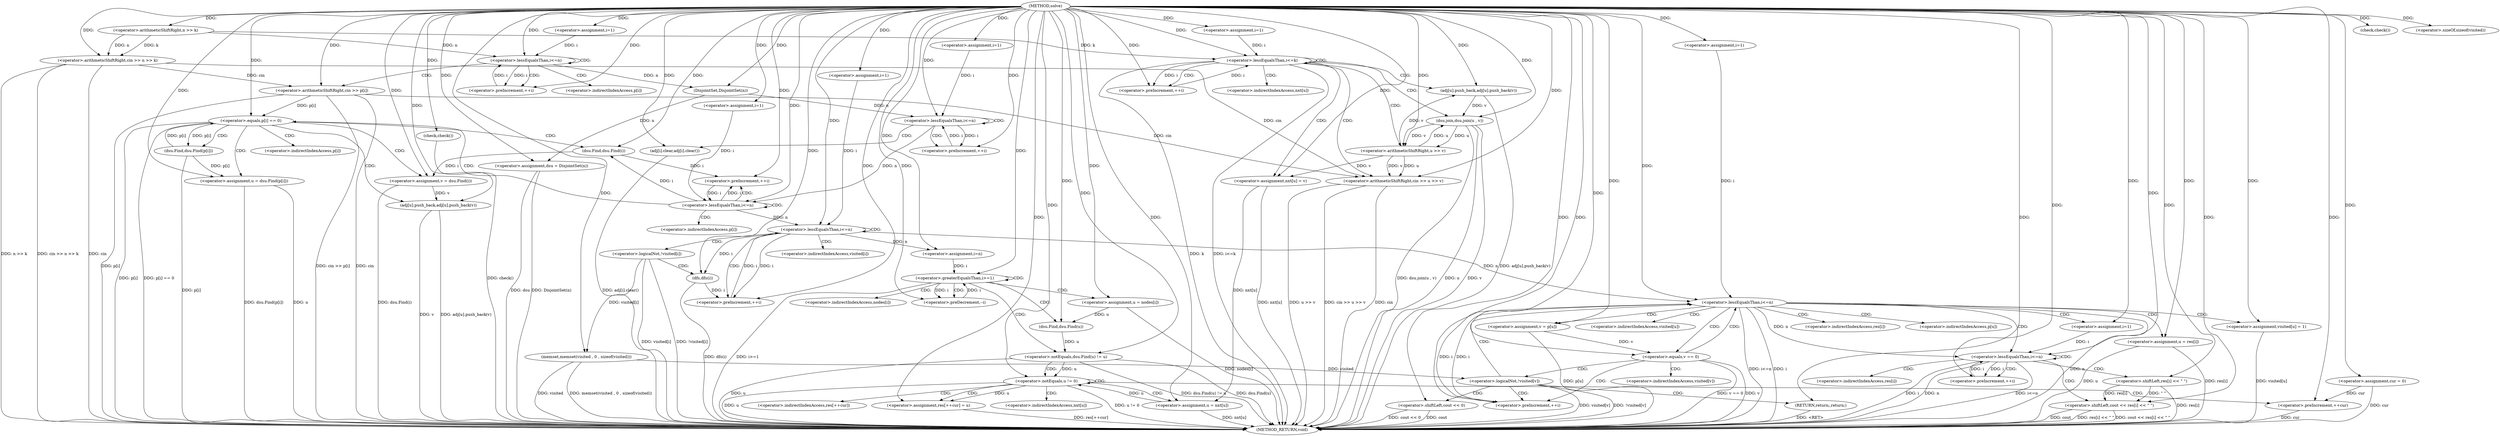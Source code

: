 digraph "solve" {  
"1000370" [label = "(METHOD,solve)" ]
"1000595" [label = "(METHOD_RETURN,void)" ]
"1000372" [label = "(<operator>.arithmeticShiftRight,cin >> n >> k)" ]
"1000392" [label = "(<operator>.assignment,dsu = DisjointSet(n))" ]
"1000424" [label = "(check,check())" ]
"1000468" [label = "(check,check())" ]
"1000488" [label = "(<operator>.assignment,cur = 0)" ]
"1000530" [label = "(memset,memset(visited , 0 , sizeof(visited)))" ]
"1000379" [label = "(<operator>.assignment,i=1)" ]
"1000382" [label = "(<operator>.lessEqualsThan,i<=n)" ]
"1000385" [label = "(<operator>.preIncrement,++i)" ]
"1000387" [label = "(<operator>.arithmeticShiftRight,cin >> p[i])" ]
"1000398" [label = "(<operator>.assignment,i=1)" ]
"1000401" [label = "(<operator>.lessEqualsThan,i<=k)" ]
"1000404" [label = "(<operator>.preIncrement,++i)" ]
"1000427" [label = "(<operator>.assignment,i=1)" ]
"1000430" [label = "(<operator>.lessEqualsThan,i<=n)" ]
"1000433" [label = "(<operator>.preIncrement,++i)" ]
"1000435" [label = "(adj[i].clear,adj[i].clear())" ]
"1000438" [label = "(<operator>.assignment,i=1)" ]
"1000441" [label = "(<operator>.lessEqualsThan,i<=n)" ]
"1000444" [label = "(<operator>.preIncrement,++i)" ]
"1000471" [label = "(<operator>.assignment,i=1)" ]
"1000474" [label = "(<operator>.lessEqualsThan,i<=n)" ]
"1000477" [label = "(<operator>.preIncrement,++i)" ]
"1000493" [label = "(<operator>.assignment,i=n)" ]
"1000496" [label = "(<operator>.greaterEqualsThan,i>=1)" ]
"1000499" [label = "(<operator>.preDecrement,--i)" ]
"1000537" [label = "(<operator>.assignment,i=1)" ]
"1000540" [label = "(<operator>.lessEqualsThan,i<=n)" ]
"1000543" [label = "(<operator>.preIncrement,++i)" ]
"1000580" [label = "(<operator>.assignment,i=1)" ]
"1000583" [label = "(<operator>.lessEqualsThan,i<=n)" ]
"1000586" [label = "(<operator>.preIncrement,++i)" ]
"1000588" [label = "(<operator>.shiftLeft,cout << res[i] << \" \")" ]
"1000374" [label = "(<operator>.arithmeticShiftRight,n >> k)" ]
"1000394" [label = "(DisjointSet,DisjointSet(n))" ]
"1000409" [label = "(<operator>.arithmeticShiftRight,cin >> u >> v)" ]
"1000414" [label = "(<operator>.assignment,nxt[u] = v)" ]
"1000419" [label = "(adj[u].push_back,adj[u].push_back(v))" ]
"1000421" [label = "(dsu.join,dsu.join(u , v))" ]
"1000455" [label = "(<operator>.assignment,u = dsu.Find(p[i]))" ]
"1000462" [label = "(<operator>.assignment,v = dsu.Find(i))" ]
"1000466" [label = "(adj[u].push_back,adj[u].push_back(v))" ]
"1000503" [label = "(<operator>.assignment,u = nodes[i])" ]
"1000533" [label = "(<operator>.sizeOf,sizeof(visited))" ]
"1000547" [label = "(<operator>.assignment,u = res[i])" ]
"1000553" [label = "(<operator>.assignment,v = p[u])" ]
"1000558" [label = "(<operator>.assignment,visited[u] = 1)" ]
"1000448" [label = "(<operator>.equals,p[i] == 0)" ]
"1000481" [label = "(<operator>.logicalNot,!visited[i])" ]
"1000485" [label = "(dfs,dfs(i))" ]
"1000509" [label = "(<operator>.notEquals,dsu.Find(u) != u)" ]
"1000515" [label = "(<operator>.notEquals,u != 0)" ]
"1000564" [label = "(<operator>.equals,v == 0)" ]
"1000569" [label = "(<operator>.logicalNot,!visited[v])" ]
"1000590" [label = "(<operator>.shiftLeft,res[i] << \" \")" ]
"1000411" [label = "(<operator>.arithmeticShiftRight,u >> v)" ]
"1000457" [label = "(dsu.Find,dsu.Find(p[i]))" ]
"1000464" [label = "(dsu.Find,dsu.Find(i))" ]
"1000519" [label = "(<operator>.assignment,res[++cur] = u)" ]
"1000525" [label = "(<operator>.assignment,u = nxt[u])" ]
"1000574" [label = "(<operator>.shiftLeft,cout << 0)" ]
"1000577" [label = "(RETURN,return;,return;)" ]
"1000510" [label = "(dsu.Find,dsu.Find(u))" ]
"1000522" [label = "(<operator>.preIncrement,++cur)" ]
"1000389" [label = "(<operator>.indirectIndexAccess,p[i])" ]
"1000415" [label = "(<operator>.indirectIndexAccess,nxt[u])" ]
"1000505" [label = "(<operator>.indirectIndexAccess,nodes[i])" ]
"1000549" [label = "(<operator>.indirectIndexAccess,res[i])" ]
"1000555" [label = "(<operator>.indirectIndexAccess,p[u])" ]
"1000559" [label = "(<operator>.indirectIndexAccess,visited[u])" ]
"1000591" [label = "(<operator>.indirectIndexAccess,res[i])" ]
"1000449" [label = "(<operator>.indirectIndexAccess,p[i])" ]
"1000458" [label = "(<operator>.indirectIndexAccess,p[i])" ]
"1000482" [label = "(<operator>.indirectIndexAccess,visited[i])" ]
"1000570" [label = "(<operator>.indirectIndexAccess,visited[v])" ]
"1000520" [label = "(<operator>.indirectIndexAccess,res[++cur])" ]
"1000527" [label = "(<operator>.indirectIndexAccess,nxt[u])" ]
  "1000372" -> "1000595"  [ label = "DDG: cin"] 
  "1000372" -> "1000595"  [ label = "DDG: n >> k"] 
  "1000372" -> "1000595"  [ label = "DDG: cin >> n >> k"] 
  "1000392" -> "1000595"  [ label = "DDG: DisjointSet(n)"] 
  "1000401" -> "1000595"  [ label = "DDG: k"] 
  "1000401" -> "1000595"  [ label = "DDG: i<=k"] 
  "1000468" -> "1000595"  [ label = "DDG: check()"] 
  "1000488" -> "1000595"  [ label = "DDG: cur"] 
  "1000496" -> "1000595"  [ label = "DDG: i>=1"] 
  "1000530" -> "1000595"  [ label = "DDG: visited"] 
  "1000530" -> "1000595"  [ label = "DDG: memset(visited , 0 , sizeof(visited))"] 
  "1000540" -> "1000595"  [ label = "DDG: i"] 
  "1000540" -> "1000595"  [ label = "DDG: n"] 
  "1000540" -> "1000595"  [ label = "DDG: i<=n"] 
  "1000583" -> "1000595"  [ label = "DDG: i"] 
  "1000583" -> "1000595"  [ label = "DDG: n"] 
  "1000583" -> "1000595"  [ label = "DDG: i<=n"] 
  "1000588" -> "1000595"  [ label = "DDG: cout"] 
  "1000590" -> "1000595"  [ label = "DDG: res[i]"] 
  "1000588" -> "1000595"  [ label = "DDG: res[i] << \" \""] 
  "1000588" -> "1000595"  [ label = "DDG: cout << res[i] << \" \""] 
  "1000547" -> "1000595"  [ label = "DDG: u"] 
  "1000547" -> "1000595"  [ label = "DDG: res[i]"] 
  "1000553" -> "1000595"  [ label = "DDG: p[u]"] 
  "1000558" -> "1000595"  [ label = "DDG: visited[u]"] 
  "1000564" -> "1000595"  [ label = "DDG: v"] 
  "1000564" -> "1000595"  [ label = "DDG: v == 0"] 
  "1000569" -> "1000595"  [ label = "DDG: visited[v]"] 
  "1000569" -> "1000595"  [ label = "DDG: !visited[v]"] 
  "1000574" -> "1000595"  [ label = "DDG: cout"] 
  "1000574" -> "1000595"  [ label = "DDG: cout << 0"] 
  "1000503" -> "1000595"  [ label = "DDG: nodes[i]"] 
  "1000509" -> "1000595"  [ label = "DDG: dsu.Find(u)"] 
  "1000509" -> "1000595"  [ label = "DDG: u"] 
  "1000509" -> "1000595"  [ label = "DDG: dsu.Find(u) != u"] 
  "1000515" -> "1000595"  [ label = "DDG: u"] 
  "1000515" -> "1000595"  [ label = "DDG: u != 0"] 
  "1000522" -> "1000595"  [ label = "DDG: cur"] 
  "1000519" -> "1000595"  [ label = "DDG: res[++cur]"] 
  "1000525" -> "1000595"  [ label = "DDG: nxt[u]"] 
  "1000481" -> "1000595"  [ label = "DDG: visited[i]"] 
  "1000481" -> "1000595"  [ label = "DDG: !visited[i]"] 
  "1000485" -> "1000595"  [ label = "DDG: dfs(i)"] 
  "1000448" -> "1000595"  [ label = "DDG: p[i]"] 
  "1000448" -> "1000595"  [ label = "DDG: p[i] == 0"] 
  "1000455" -> "1000595"  [ label = "DDG: u"] 
  "1000457" -> "1000595"  [ label = "DDG: p[i]"] 
  "1000455" -> "1000595"  [ label = "DDG: dsu.Find(p[i])"] 
  "1000462" -> "1000595"  [ label = "DDG: dsu.Find(i)"] 
  "1000466" -> "1000595"  [ label = "DDG: v"] 
  "1000466" -> "1000595"  [ label = "DDG: adj[u].push_back(v)"] 
  "1000435" -> "1000595"  [ label = "DDG: adj[i].clear()"] 
  "1000409" -> "1000595"  [ label = "DDG: cin"] 
  "1000409" -> "1000595"  [ label = "DDG: u >> v"] 
  "1000409" -> "1000595"  [ label = "DDG: cin >> u >> v"] 
  "1000414" -> "1000595"  [ label = "DDG: nxt[u]"] 
  "1000419" -> "1000595"  [ label = "DDG: adj[u].push_back(v)"] 
  "1000421" -> "1000595"  [ label = "DDG: u"] 
  "1000421" -> "1000595"  [ label = "DDG: v"] 
  "1000421" -> "1000595"  [ label = "DDG: dsu.join(u , v)"] 
  "1000387" -> "1000595"  [ label = "DDG: cin"] 
  "1000387" -> "1000595"  [ label = "DDG: p[i]"] 
  "1000387" -> "1000595"  [ label = "DDG: cin >> p[i]"] 
  "1000577" -> "1000595"  [ label = "DDG: <RET>"] 
  "1000392" -> "1000595"  [ label = "DDG: dsu"] 
  "1000394" -> "1000392"  [ label = "DDG: n"] 
  "1000370" -> "1000424"  [ label = "DDG: "] 
  "1000370" -> "1000468"  [ label = "DDG: "] 
  "1000370" -> "1000488"  [ label = "DDG: "] 
  "1000370" -> "1000372"  [ label = "DDG: "] 
  "1000374" -> "1000372"  [ label = "DDG: k"] 
  "1000374" -> "1000372"  [ label = "DDG: n"] 
  "1000370" -> "1000379"  [ label = "DDG: "] 
  "1000370" -> "1000392"  [ label = "DDG: "] 
  "1000370" -> "1000398"  [ label = "DDG: "] 
  "1000370" -> "1000427"  [ label = "DDG: "] 
  "1000370" -> "1000435"  [ label = "DDG: "] 
  "1000370" -> "1000438"  [ label = "DDG: "] 
  "1000370" -> "1000471"  [ label = "DDG: "] 
  "1000474" -> "1000493"  [ label = "DDG: n"] 
  "1000370" -> "1000493"  [ label = "DDG: "] 
  "1000481" -> "1000530"  [ label = "DDG: visited[i]"] 
  "1000370" -> "1000530"  [ label = "DDG: "] 
  "1000370" -> "1000537"  [ label = "DDG: "] 
  "1000370" -> "1000580"  [ label = "DDG: "] 
  "1000370" -> "1000374"  [ label = "DDG: "] 
  "1000379" -> "1000382"  [ label = "DDG: i"] 
  "1000385" -> "1000382"  [ label = "DDG: i"] 
  "1000370" -> "1000382"  [ label = "DDG: "] 
  "1000374" -> "1000382"  [ label = "DDG: n"] 
  "1000382" -> "1000385"  [ label = "DDG: i"] 
  "1000370" -> "1000385"  [ label = "DDG: "] 
  "1000372" -> "1000387"  [ label = "DDG: cin"] 
  "1000370" -> "1000387"  [ label = "DDG: "] 
  "1000382" -> "1000394"  [ label = "DDG: n"] 
  "1000370" -> "1000394"  [ label = "DDG: "] 
  "1000398" -> "1000401"  [ label = "DDG: i"] 
  "1000404" -> "1000401"  [ label = "DDG: i"] 
  "1000370" -> "1000401"  [ label = "DDG: "] 
  "1000374" -> "1000401"  [ label = "DDG: k"] 
  "1000401" -> "1000404"  [ label = "DDG: i"] 
  "1000370" -> "1000404"  [ label = "DDG: "] 
  "1000411" -> "1000414"  [ label = "DDG: v"] 
  "1000370" -> "1000414"  [ label = "DDG: "] 
  "1000427" -> "1000430"  [ label = "DDG: i"] 
  "1000433" -> "1000430"  [ label = "DDG: i"] 
  "1000370" -> "1000430"  [ label = "DDG: "] 
  "1000394" -> "1000430"  [ label = "DDG: n"] 
  "1000430" -> "1000433"  [ label = "DDG: i"] 
  "1000370" -> "1000433"  [ label = "DDG: "] 
  "1000438" -> "1000441"  [ label = "DDG: i"] 
  "1000444" -> "1000441"  [ label = "DDG: i"] 
  "1000370" -> "1000441"  [ label = "DDG: "] 
  "1000430" -> "1000441"  [ label = "DDG: n"] 
  "1000441" -> "1000444"  [ label = "DDG: i"] 
  "1000464" -> "1000444"  [ label = "DDG: i"] 
  "1000370" -> "1000444"  [ label = "DDG: "] 
  "1000457" -> "1000455"  [ label = "DDG: p[i]"] 
  "1000464" -> "1000462"  [ label = "DDG: i"] 
  "1000471" -> "1000474"  [ label = "DDG: i"] 
  "1000477" -> "1000474"  [ label = "DDG: i"] 
  "1000370" -> "1000474"  [ label = "DDG: "] 
  "1000441" -> "1000474"  [ label = "DDG: n"] 
  "1000474" -> "1000477"  [ label = "DDG: i"] 
  "1000485" -> "1000477"  [ label = "DDG: i"] 
  "1000370" -> "1000477"  [ label = "DDG: "] 
  "1000493" -> "1000496"  [ label = "DDG: i"] 
  "1000499" -> "1000496"  [ label = "DDG: i"] 
  "1000370" -> "1000496"  [ label = "DDG: "] 
  "1000496" -> "1000499"  [ label = "DDG: i"] 
  "1000370" -> "1000499"  [ label = "DDG: "] 
  "1000370" -> "1000533"  [ label = "DDG: "] 
  "1000537" -> "1000540"  [ label = "DDG: i"] 
  "1000543" -> "1000540"  [ label = "DDG: i"] 
  "1000370" -> "1000540"  [ label = "DDG: "] 
  "1000474" -> "1000540"  [ label = "DDG: n"] 
  "1000540" -> "1000543"  [ label = "DDG: i"] 
  "1000370" -> "1000543"  [ label = "DDG: "] 
  "1000370" -> "1000558"  [ label = "DDG: "] 
  "1000580" -> "1000583"  [ label = "DDG: i"] 
  "1000586" -> "1000583"  [ label = "DDG: i"] 
  "1000370" -> "1000583"  [ label = "DDG: "] 
  "1000540" -> "1000583"  [ label = "DDG: n"] 
  "1000583" -> "1000586"  [ label = "DDG: i"] 
  "1000370" -> "1000586"  [ label = "DDG: "] 
  "1000370" -> "1000588"  [ label = "DDG: "] 
  "1000590" -> "1000588"  [ label = "DDG: res[i]"] 
  "1000590" -> "1000588"  [ label = "DDG: \" \""] 
  "1000372" -> "1000409"  [ label = "DDG: cin"] 
  "1000387" -> "1000409"  [ label = "DDG: cin"] 
  "1000370" -> "1000409"  [ label = "DDG: "] 
  "1000411" -> "1000409"  [ label = "DDG: v"] 
  "1000411" -> "1000409"  [ label = "DDG: u"] 
  "1000370" -> "1000419"  [ label = "DDG: "] 
  "1000411" -> "1000419"  [ label = "DDG: v"] 
  "1000411" -> "1000421"  [ label = "DDG: u"] 
  "1000370" -> "1000421"  [ label = "DDG: "] 
  "1000419" -> "1000421"  [ label = "DDG: v"] 
  "1000370" -> "1000455"  [ label = "DDG: "] 
  "1000370" -> "1000462"  [ label = "DDG: "] 
  "1000462" -> "1000466"  [ label = "DDG: v"] 
  "1000370" -> "1000466"  [ label = "DDG: "] 
  "1000370" -> "1000503"  [ label = "DDG: "] 
  "1000370" -> "1000547"  [ label = "DDG: "] 
  "1000370" -> "1000553"  [ label = "DDG: "] 
  "1000370" -> "1000590"  [ label = "DDG: "] 
  "1000421" -> "1000411"  [ label = "DDG: u"] 
  "1000370" -> "1000411"  [ label = "DDG: "] 
  "1000421" -> "1000411"  [ label = "DDG: v"] 
  "1000457" -> "1000448"  [ label = "DDG: p[i]"] 
  "1000387" -> "1000448"  [ label = "DDG: p[i]"] 
  "1000370" -> "1000448"  [ label = "DDG: "] 
  "1000448" -> "1000457"  [ label = "DDG: p[i]"] 
  "1000441" -> "1000464"  [ label = "DDG: i"] 
  "1000370" -> "1000464"  [ label = "DDG: "] 
  "1000474" -> "1000485"  [ label = "DDG: i"] 
  "1000370" -> "1000485"  [ label = "DDG: "] 
  "1000510" -> "1000509"  [ label = "DDG: u"] 
  "1000370" -> "1000509"  [ label = "DDG: "] 
  "1000509" -> "1000515"  [ label = "DDG: u"] 
  "1000525" -> "1000515"  [ label = "DDG: u"] 
  "1000370" -> "1000515"  [ label = "DDG: "] 
  "1000515" -> "1000519"  [ label = "DDG: u"] 
  "1000370" -> "1000519"  [ label = "DDG: "] 
  "1000414" -> "1000525"  [ label = "DDG: nxt[u]"] 
  "1000553" -> "1000564"  [ label = "DDG: v"] 
  "1000370" -> "1000564"  [ label = "DDG: "] 
  "1000530" -> "1000569"  [ label = "DDG: visited"] 
  "1000370" -> "1000577"  [ label = "DDG: "] 
  "1000503" -> "1000510"  [ label = "DDG: u"] 
  "1000370" -> "1000510"  [ label = "DDG: "] 
  "1000370" -> "1000525"  [ label = "DDG: "] 
  "1000370" -> "1000574"  [ label = "DDG: "] 
  "1000488" -> "1000522"  [ label = "DDG: cur"] 
  "1000370" -> "1000522"  [ label = "DDG: "] 
  "1000382" -> "1000389"  [ label = "CDG: "] 
  "1000382" -> "1000387"  [ label = "CDG: "] 
  "1000382" -> "1000385"  [ label = "CDG: "] 
  "1000382" -> "1000382"  [ label = "CDG: "] 
  "1000401" -> "1000409"  [ label = "CDG: "] 
  "1000401" -> "1000415"  [ label = "CDG: "] 
  "1000401" -> "1000404"  [ label = "CDG: "] 
  "1000401" -> "1000414"  [ label = "CDG: "] 
  "1000401" -> "1000419"  [ label = "CDG: "] 
  "1000401" -> "1000401"  [ label = "CDG: "] 
  "1000401" -> "1000421"  [ label = "CDG: "] 
  "1000401" -> "1000411"  [ label = "CDG: "] 
  "1000430" -> "1000430"  [ label = "CDG: "] 
  "1000430" -> "1000435"  [ label = "CDG: "] 
  "1000430" -> "1000433"  [ label = "CDG: "] 
  "1000441" -> "1000448"  [ label = "CDG: "] 
  "1000441" -> "1000449"  [ label = "CDG: "] 
  "1000441" -> "1000444"  [ label = "CDG: "] 
  "1000441" -> "1000441"  [ label = "CDG: "] 
  "1000474" -> "1000477"  [ label = "CDG: "] 
  "1000474" -> "1000474"  [ label = "CDG: "] 
  "1000474" -> "1000482"  [ label = "CDG: "] 
  "1000474" -> "1000481"  [ label = "CDG: "] 
  "1000496" -> "1000503"  [ label = "CDG: "] 
  "1000496" -> "1000499"  [ label = "CDG: "] 
  "1000496" -> "1000496"  [ label = "CDG: "] 
  "1000496" -> "1000510"  [ label = "CDG: "] 
  "1000496" -> "1000505"  [ label = "CDG: "] 
  "1000496" -> "1000509"  [ label = "CDG: "] 
  "1000540" -> "1000580"  [ label = "CDG: "] 
  "1000540" -> "1000558"  [ label = "CDG: "] 
  "1000540" -> "1000559"  [ label = "CDG: "] 
  "1000540" -> "1000555"  [ label = "CDG: "] 
  "1000540" -> "1000547"  [ label = "CDG: "] 
  "1000540" -> "1000564"  [ label = "CDG: "] 
  "1000540" -> "1000553"  [ label = "CDG: "] 
  "1000540" -> "1000549"  [ label = "CDG: "] 
  "1000540" -> "1000583"  [ label = "CDG: "] 
  "1000583" -> "1000586"  [ label = "CDG: "] 
  "1000583" -> "1000590"  [ label = "CDG: "] 
  "1000583" -> "1000588"  [ label = "CDG: "] 
  "1000583" -> "1000583"  [ label = "CDG: "] 
  "1000583" -> "1000591"  [ label = "CDG: "] 
  "1000448" -> "1000466"  [ label = "CDG: "] 
  "1000448" -> "1000464"  [ label = "CDG: "] 
  "1000448" -> "1000462"  [ label = "CDG: "] 
  "1000448" -> "1000457"  [ label = "CDG: "] 
  "1000448" -> "1000458"  [ label = "CDG: "] 
  "1000448" -> "1000455"  [ label = "CDG: "] 
  "1000481" -> "1000485"  [ label = "CDG: "] 
  "1000509" -> "1000515"  [ label = "CDG: "] 
  "1000515" -> "1000520"  [ label = "CDG: "] 
  "1000515" -> "1000525"  [ label = "CDG: "] 
  "1000515" -> "1000522"  [ label = "CDG: "] 
  "1000515" -> "1000527"  [ label = "CDG: "] 
  "1000515" -> "1000519"  [ label = "CDG: "] 
  "1000515" -> "1000515"  [ label = "CDG: "] 
  "1000564" -> "1000543"  [ label = "CDG: "] 
  "1000564" -> "1000540"  [ label = "CDG: "] 
  "1000564" -> "1000570"  [ label = "CDG: "] 
  "1000564" -> "1000569"  [ label = "CDG: "] 
  "1000569" -> "1000577"  [ label = "CDG: "] 
  "1000569" -> "1000543"  [ label = "CDG: "] 
  "1000569" -> "1000540"  [ label = "CDG: "] 
  "1000569" -> "1000574"  [ label = "CDG: "] 
}
